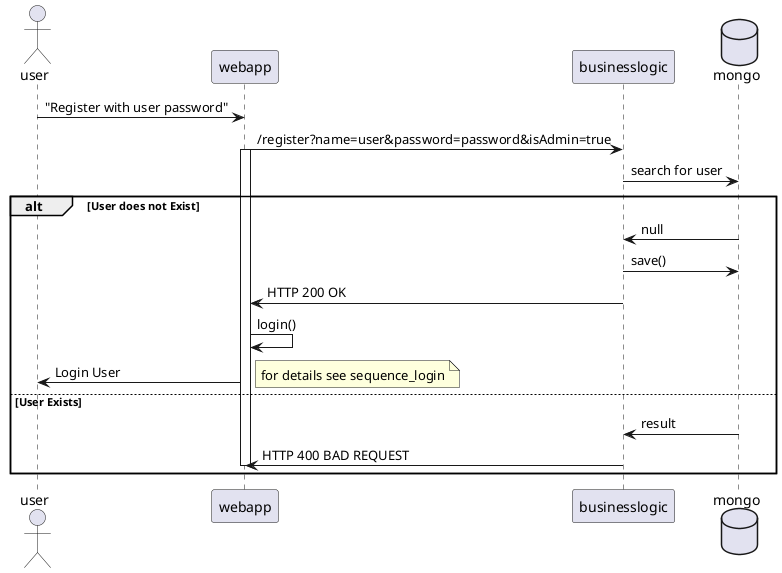 @startuml Laufzeit_register
actor user
participant webapp
participant businesslogic
database mongo

user -> webapp : "Register with user password"
webapp -> businesslogic : /register?name=user&password=password&isAdmin=true
activate webapp
businesslogic -> mongo : search for user
alt User does not Exist
    mongo -> businesslogic : null
    businesslogic -> mongo : save()
    businesslogic -> webapp : HTTP 200 OK
    webapp -> webapp : login()
    webapp -> user : Login User
    note right 
        for details see sequence_login
    end note 
else User Exists
    mongo -> businesslogic : result
    businesslogic -> webapp : HTTP 400 BAD REQUEST
deactivate webapp
end
@enduml